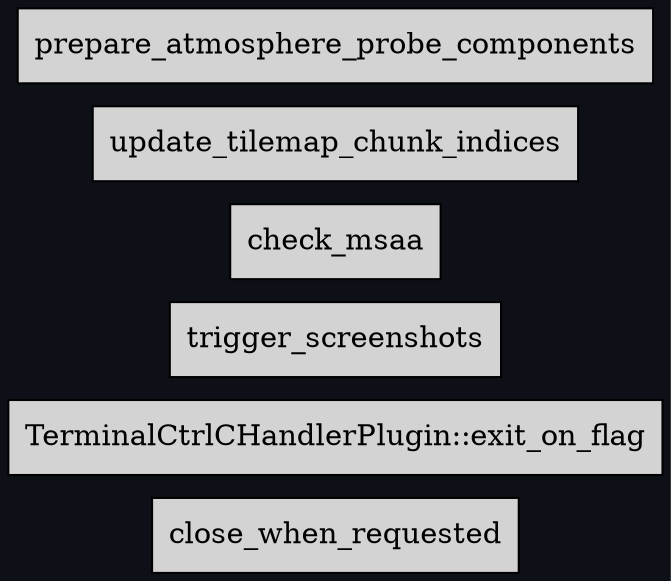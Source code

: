 digraph "" {
	"compound"="true";
	"splines"="spline";
	"rankdir"="LR";
	"bgcolor"="#0d1117";
	"fontname"="Helvetica";
	"nodesep"="0.15";
	edge ["penwidth"="2"];
	node ["shape"="box", "style"="filled"];
	"node_System(SystemKey(1v1))" ["label"="close_when_requested", "tooltip"="bevy_window::system::close_when_requested"]
	"node_System(SystemKey(2v1))" ["label"="TerminalCtrlCHandlerPlugin::exit_on_flag", "tooltip"="bevy_app::terminal_ctrl_c_handler::TerminalCtrlCHandlerPlugin::exit_on_flag"]
	"node_System(SystemKey(3v1))" ["label"="trigger_screenshots", "tooltip"="bevy_render::view::window::screenshot::trigger_screenshots"]
	"node_System(SystemKey(4v1))" ["label"="check_msaa", "tooltip"="bevy_core_pipeline::oit::check_msaa"]
	"node_System(SystemKey(5v1))" ["label"="update_tilemap_chunk_indices", "tooltip"="bevy_sprite_render::tilemap_chunk::update_tilemap_chunk_indices"]
	"node_System(SystemKey(6v1))" ["label"="prepare_atmosphere_probe_components", "tooltip"="bevy_pbr::atmosphere::environment::prepare_atmosphere_probe_components"]
}
